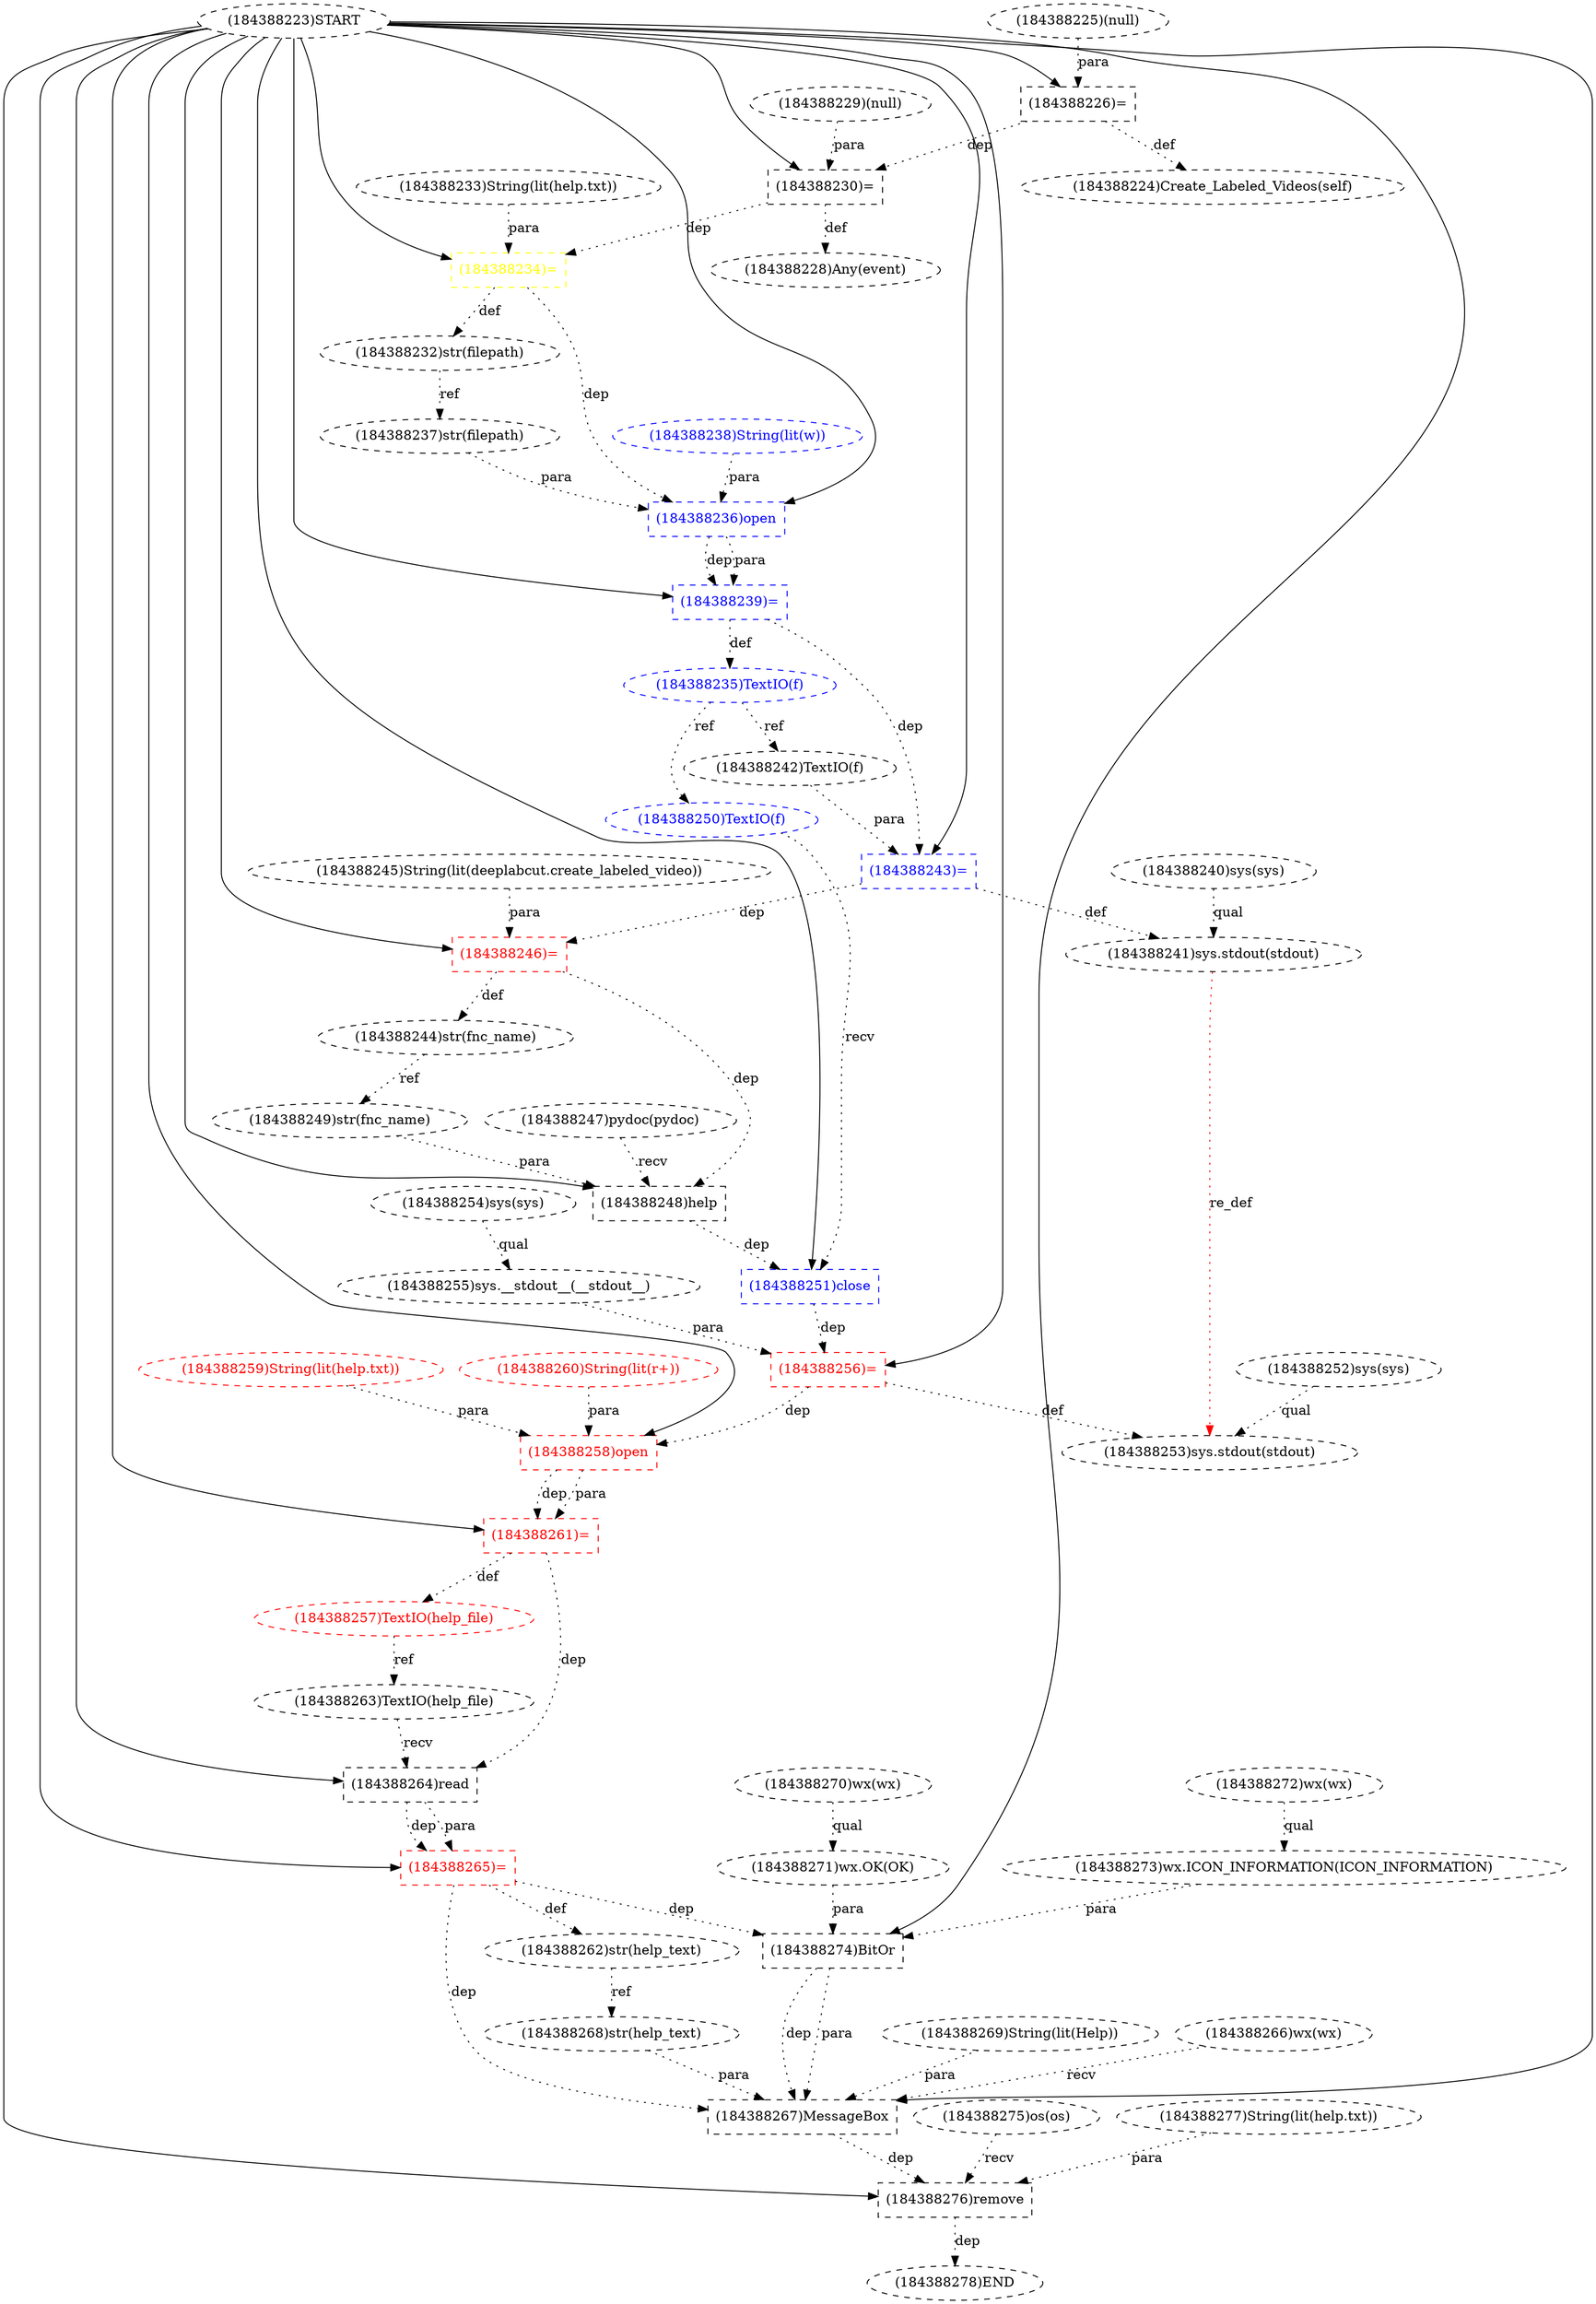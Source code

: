 digraph G {
1 [label="(184388262)str(help_text)" shape=ellipse style=dashed]
2 [label="(184388243)=" shape=box style=dashed color=blue fontcolor=blue]
3 [label="(184388251)close" shape=box style=dashed color=blue fontcolor=blue]
4 [label="(184388238)String(lit(w))" shape=ellipse style=dashed color=blue fontcolor=blue]
5 [label="(184388278)END" style=dashed]
6 [label="(184388247)pydoc(pydoc)" shape=ellipse style=dashed]
7 [label="(184388259)String(lit(help.txt))" shape=ellipse style=dashed color=red fontcolor=red]
8 [label="(184388225)(null)" shape=ellipse style=dashed]
9 [label="(184388257)TextIO(help_file)" shape=ellipse style=dashed color=red fontcolor=red]
10 [label="(184388254)sys(sys)" shape=ellipse style=dashed]
11 [label="(184388261)=" shape=box style=dashed color=red fontcolor=red]
12 [label="(184388253)sys.stdout(stdout)" shape=ellipse style=dashed]
13 [label="(184388270)wx(wx)" shape=ellipse style=dashed]
14 [label="(184388273)wx.ICON_INFORMATION(ICON_INFORMATION)" shape=ellipse style=dashed]
15 [label="(184388276)remove" shape=box style=dashed]
16 [label="(184388256)=" shape=box style=dashed color=red fontcolor=red]
17 [label="(184388233)String(lit(help.txt))" shape=ellipse style=dashed]
18 [label="(184388235)TextIO(f)" shape=ellipse style=dashed color=blue fontcolor=blue]
19 [label="(184388230)=" shape=box style=dashed color=black fontcolor=black]
20 [label="(184388258)open" shape=box style=dashed color=red fontcolor=red]
21 [label="(184388271)wx.OK(OK)" shape=ellipse style=dashed]
22 [label="(184388248)help" shape=box style=dashed]
23 [label="(184388223)START" style=dashed]
24 [label="(184388234)=" shape=box style=dashed color=yellow fontcolor=yellow]
25 [label="(184388260)String(lit(r+))" shape=ellipse style=dashed color=red fontcolor=red]
26 [label="(184388241)sys.stdout(stdout)" shape=ellipse style=dashed]
27 [label="(184388224)Create_Labeled_Videos(self)" shape=ellipse style=dashed]
28 [label="(184388239)=" shape=box style=dashed color=blue fontcolor=blue]
29 [label="(184388265)=" shape=box style=dashed color=red fontcolor=red]
30 [label="(184388264)read" shape=box style=dashed]
31 [label="(184388275)os(os)" shape=ellipse style=dashed]
32 [label="(184388250)TextIO(f)" shape=ellipse style=dashed color=blue fontcolor=blue]
33 [label="(184388252)sys(sys)" shape=ellipse style=dashed]
34 [label="(184388277)String(lit(help.txt))" shape=ellipse style=dashed]
35 [label="(184388242)TextIO(f)" shape=ellipse style=dashed]
36 [label="(184388246)=" shape=box style=dashed color=red fontcolor=red]
37 [label="(184388269)String(lit(Help))" shape=ellipse style=dashed]
38 [label="(184388274)BitOr" shape=box style=dashed]
39 [label="(184388232)str(filepath)" shape=ellipse style=dashed]
40 [label="(184388255)sys.__stdout__(__stdout__)" shape=ellipse style=dashed]
41 [label="(184388240)sys(sys)" shape=ellipse style=dashed]
42 [label="(184388236)open" shape=box style=dashed color=blue fontcolor=blue]
43 [label="(184388228)Any(event)" shape=ellipse style=dashed]
44 [label="(184388272)wx(wx)" shape=ellipse style=dashed]
45 [label="(184388263)TextIO(help_file)" shape=ellipse style=dashed]
46 [label="(184388226)=" shape=box style=dashed color=black fontcolor=black]
47 [label="(184388244)str(fnc_name)" shape=ellipse style=dashed]
48 [label="(184388229)(null)" shape=ellipse style=dashed]
49 [label="(184388266)wx(wx)" shape=ellipse style=dashed]
50 [label="(184388268)str(help_text)" shape=ellipse style=dashed]
51 [label="(184388249)str(fnc_name)" shape=ellipse style=dashed]
52 [label="(184388245)String(lit(deeplabcut.create_labeled_video))" shape=ellipse style=dashed]
53 [label="(184388237)str(filepath)" shape=ellipse style=dashed]
54 [label="(184388267)MessageBox" shape=box style=dashed]
29 -> 1 [label="def" style=dotted];
23 -> 2 [label="" style=solid];
35 -> 2 [label="para" style=dotted];
28 -> 2 [label="dep" style=dotted];
23 -> 3 [label="" style=solid];
32 -> 3 [label="recv" style=dotted];
22 -> 3 [label="dep" style=dotted];
15 -> 5 [label="dep" style=dotted];
11 -> 9 [label="def" style=dotted];
23 -> 11 [label="" style=solid];
20 -> 11 [label="dep" style=dotted];
20 -> 11 [label="para" style=dotted];
33 -> 12 [label="qual" style=dotted];
16 -> 12 [label="def" style=dotted];
26 -> 12 [label="re_def" style=dotted color=red];
44 -> 14 [label="qual" style=dotted];
23 -> 15 [label="" style=solid];
31 -> 15 [label="recv" style=dotted];
34 -> 15 [label="para" style=dotted];
54 -> 15 [label="dep" style=dotted];
23 -> 16 [label="" style=solid];
40 -> 16 [label="para" style=dotted];
3 -> 16 [label="dep" style=dotted];
28 -> 18 [label="def" style=dotted];
23 -> 19 [label="" style=solid];
48 -> 19 [label="para" style=dotted];
46 -> 19 [label="dep" style=dotted];
23 -> 20 [label="" style=solid];
7 -> 20 [label="para" style=dotted];
25 -> 20 [label="para" style=dotted];
16 -> 20 [label="dep" style=dotted];
13 -> 21 [label="qual" style=dotted];
23 -> 22 [label="" style=solid];
6 -> 22 [label="recv" style=dotted];
51 -> 22 [label="para" style=dotted];
36 -> 22 [label="dep" style=dotted];
23 -> 24 [label="" style=solid];
17 -> 24 [label="para" style=dotted];
19 -> 24 [label="dep" style=dotted];
41 -> 26 [label="qual" style=dotted];
2 -> 26 [label="def" style=dotted];
46 -> 27 [label="def" style=dotted];
23 -> 28 [label="" style=solid];
42 -> 28 [label="dep" style=dotted];
42 -> 28 [label="para" style=dotted];
23 -> 29 [label="" style=solid];
30 -> 29 [label="dep" style=dotted];
30 -> 29 [label="para" style=dotted];
23 -> 30 [label="" style=solid];
45 -> 30 [label="recv" style=dotted];
11 -> 30 [label="dep" style=dotted];
18 -> 32 [label="ref" style=dotted];
18 -> 35 [label="ref" style=dotted];
23 -> 36 [label="" style=solid];
52 -> 36 [label="para" style=dotted];
2 -> 36 [label="dep" style=dotted];
23 -> 38 [label="" style=solid];
21 -> 38 [label="para" style=dotted];
14 -> 38 [label="para" style=dotted];
29 -> 38 [label="dep" style=dotted];
24 -> 39 [label="def" style=dotted];
10 -> 40 [label="qual" style=dotted];
23 -> 42 [label="" style=solid];
53 -> 42 [label="para" style=dotted];
4 -> 42 [label="para" style=dotted];
24 -> 42 [label="dep" style=dotted];
19 -> 43 [label="def" style=dotted];
9 -> 45 [label="ref" style=dotted];
23 -> 46 [label="" style=solid];
8 -> 46 [label="para" style=dotted];
36 -> 47 [label="def" style=dotted];
1 -> 50 [label="ref" style=dotted];
47 -> 51 [label="ref" style=dotted];
39 -> 53 [label="ref" style=dotted];
23 -> 54 [label="" style=solid];
49 -> 54 [label="recv" style=dotted];
50 -> 54 [label="para" style=dotted];
37 -> 54 [label="para" style=dotted];
38 -> 54 [label="dep" style=dotted];
38 -> 54 [label="para" style=dotted];
29 -> 54 [label="dep" style=dotted];
}